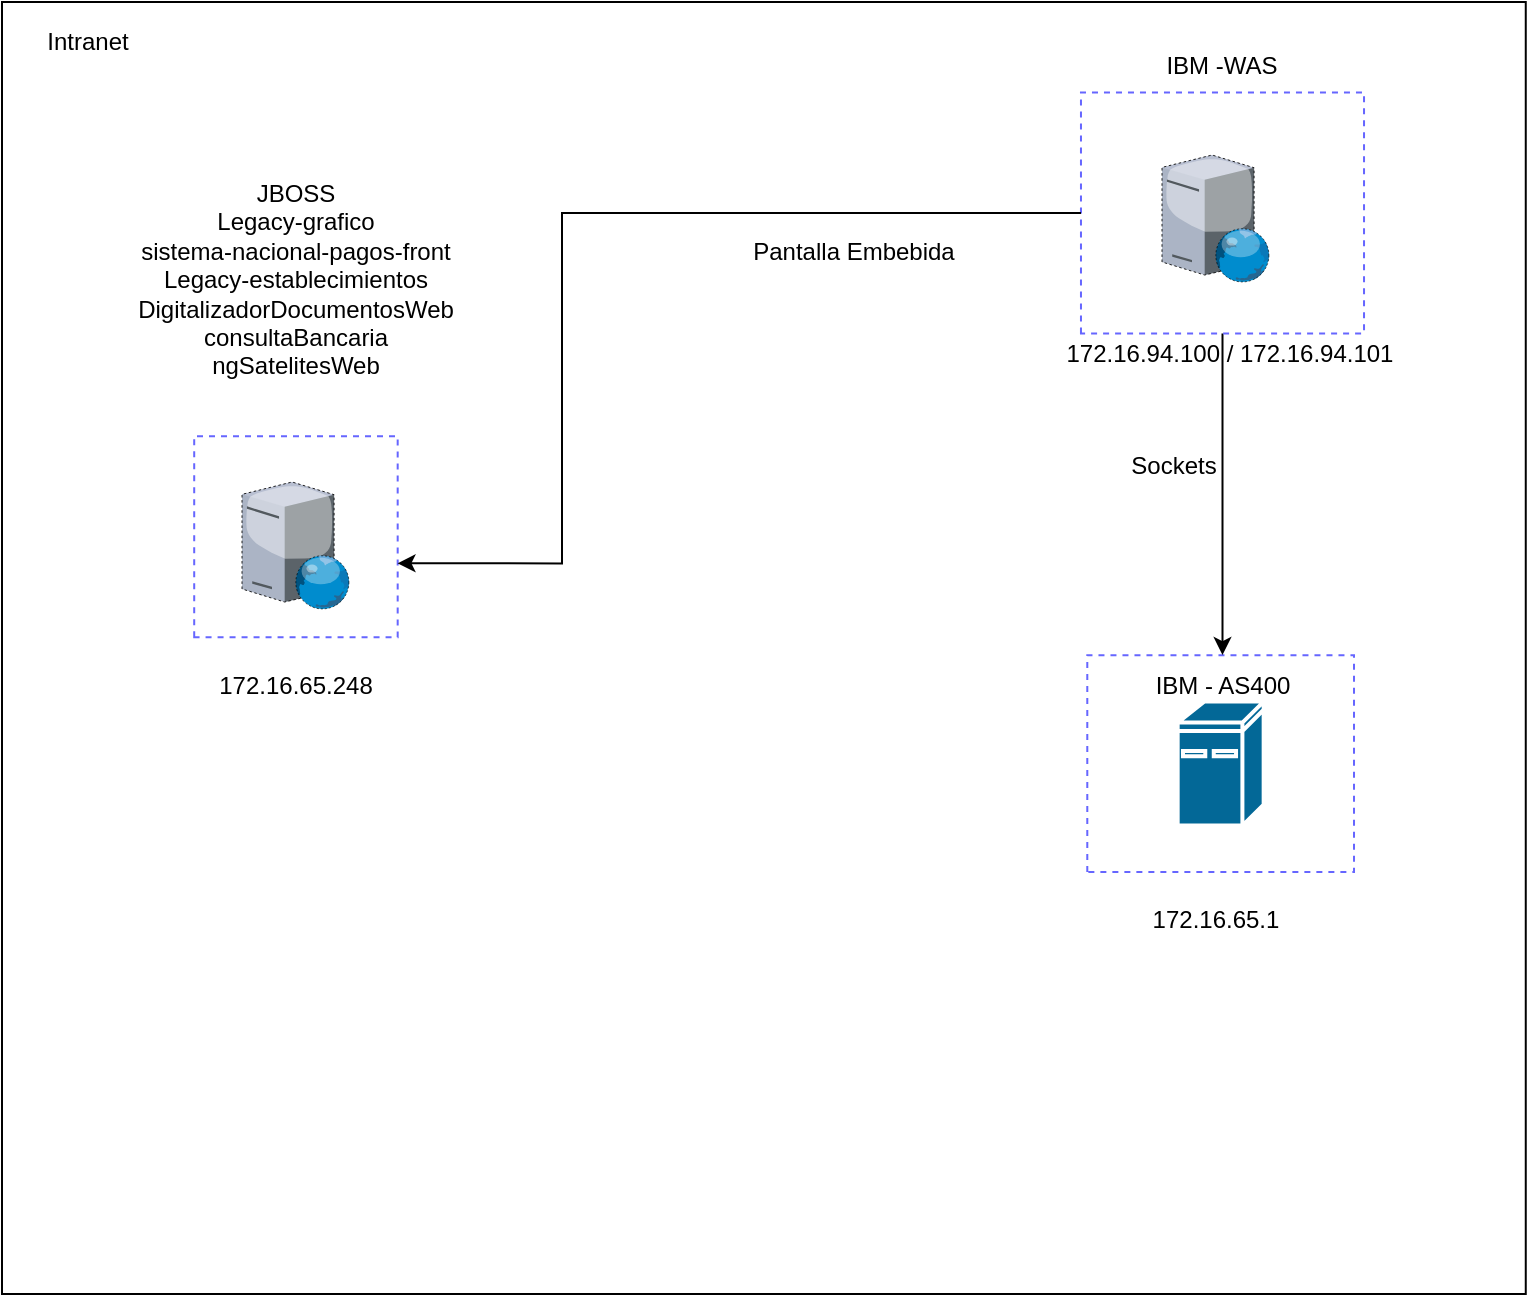 <mxfile version="27.0.8">
  <diagram name="Página-1" id="1NfzrsSBAQIXd0GixsYl">
    <mxGraphModel dx="1426" dy="751" grid="1" gridSize="10" guides="1" tooltips="1" connect="1" arrows="1" fold="1" page="1" pageScale="1" pageWidth="827" pageHeight="1169" math="0" shadow="0">
      <root>
        <mxCell id="0" />
        <mxCell id="1" parent="0" />
        <mxCell id="kDI3Yf1xW3iRwXi5C575-1" value="" style="rounded=0;whiteSpace=wrap;html=1;glass=0;dashed=1;fillStyle=auto;strokeColor=#6666FF;strokeWidth=1;fillColor=none;gradientColor=default;rotation=-90;" vertex="1" parent="1">
          <mxGeometry x="872.43" y="514.43" width="92.33" height="141.53" as="geometry" />
        </mxCell>
        <mxCell id="kDI3Yf1xW3iRwXi5C575-2" value="" style="rounded=0;whiteSpace=wrap;html=1;movable=0;resizable=0;rotatable=0;deletable=0;editable=0;locked=1;connectable=0;" vertex="1" parent="1">
          <mxGeometry x="330" y="220" width="761.88" height="646" as="geometry" />
        </mxCell>
        <mxCell id="kDI3Yf1xW3iRwXi5C575-3" value="" style="rounded=0;whiteSpace=wrap;html=1;glass=0;dashed=1;fillStyle=auto;strokeColor=#6666FF;strokeWidth=1;fillColor=none;gradientColor=default;rotation=-90;" vertex="1" parent="1">
          <mxGeometry x="885.12" y="534.11" width="108.41" height="133.36" as="geometry" />
        </mxCell>
        <mxCell id="kDI3Yf1xW3iRwXi5C575-4" value="" style="shape=mxgraph.cisco.computers_and_peripherals.ibm_mini_as400;html=1;pointerEvents=1;dashed=0;fillColor=#036897;strokeColor=#ffffff;strokeWidth=2;verticalLabelPosition=bottom;verticalAlign=top;align=center;outlineConnect=0;rounded=0;glass=0;fillStyle=auto;" vertex="1" parent="1">
          <mxGeometry x="917.83" y="569.79" width="43" height="62" as="geometry" />
        </mxCell>
        <mxCell id="kDI3Yf1xW3iRwXi5C575-5" value="" style="verticalLabelPosition=bottom;sketch=0;aspect=fixed;html=1;verticalAlign=top;strokeColor=none;align=center;outlineConnect=0;shape=mxgraph.citrix.web_server;dashed=1;" vertex="1" parent="1">
          <mxGeometry x="910" y="296.51" width="53.93" height="63.45" as="geometry" />
        </mxCell>
        <mxCell id="kDI3Yf1xW3iRwXi5C575-6" style="edgeStyle=orthogonalEdgeStyle;rounded=0;orthogonalLoop=1;jettySize=auto;html=1;" edge="1" parent="1" source="kDI3Yf1xW3iRwXi5C575-7" target="kDI3Yf1xW3iRwXi5C575-9">
          <mxGeometry relative="1" as="geometry" />
        </mxCell>
        <mxCell id="kDI3Yf1xW3iRwXi5C575-7" value="" style="rounded=0;whiteSpace=wrap;html=1;glass=0;dashed=1;fillStyle=auto;strokeColor=#6666FF;strokeWidth=1;fillColor=none;gradientColor=default;rotation=-90;" vertex="1" parent="1">
          <mxGeometry x="880" y="254.7" width="120.5" height="141.53" as="geometry" />
        </mxCell>
        <mxCell id="kDI3Yf1xW3iRwXi5C575-8" value="IBM -WAS" style="text;html=1;strokeColor=none;fillColor=none;align=center;verticalAlign=middle;whiteSpace=wrap;rounded=0;glass=0;dashed=1;fillStyle=auto;" vertex="1" parent="1">
          <mxGeometry x="910.25" y="236.51" width="60" height="30" as="geometry" />
        </mxCell>
        <mxCell id="kDI3Yf1xW3iRwXi5C575-9" value="IBM - AS400" style="text;html=1;strokeColor=none;fillColor=none;align=center;verticalAlign=middle;whiteSpace=wrap;rounded=0;glass=0;dashed=1;fillStyle=auto;" vertex="1" parent="1">
          <mxGeometry x="885.92" y="546.51" width="108.65" height="30" as="geometry" />
        </mxCell>
        <mxCell id="kDI3Yf1xW3iRwXi5C575-10" value="Sockets" style="text;html=1;strokeColor=none;fillColor=none;align=center;verticalAlign=middle;whiteSpace=wrap;rounded=0;glass=0;dashed=1;fillStyle=auto;" vertex="1" parent="1">
          <mxGeometry x="850" y="436.51" width="131.85" height="30" as="geometry" />
        </mxCell>
        <mxCell id="kDI3Yf1xW3iRwXi5C575-11" value="" style="verticalLabelPosition=bottom;sketch=0;aspect=fixed;html=1;verticalAlign=top;strokeColor=none;align=center;outlineConnect=0;shape=mxgraph.citrix.web_server;dashed=1;" vertex="1" parent="1">
          <mxGeometry x="450" y="460.0" width="53.93" height="63.45" as="geometry" />
        </mxCell>
        <mxCell id="kDI3Yf1xW3iRwXi5C575-13" value="" style="rounded=0;whiteSpace=wrap;html=1;glass=0;dashed=1;fillStyle=auto;strokeColor=#6666FF;strokeWidth=1;fillColor=none;gradientColor=default;rotation=-90;" vertex="1" parent="1">
          <mxGeometry x="426.67" y="436.51" width="100.6" height="101.74" as="geometry" />
        </mxCell>
        <mxCell id="kDI3Yf1xW3iRwXi5C575-15" style="edgeStyle=orthogonalEdgeStyle;rounded=0;orthogonalLoop=1;jettySize=auto;html=1;entryX=0.368;entryY=0.999;entryDx=0;entryDy=0;entryPerimeter=0;" edge="1" parent="1" source="kDI3Yf1xW3iRwXi5C575-7" target="kDI3Yf1xW3iRwXi5C575-13">
          <mxGeometry relative="1" as="geometry">
            <Array as="points">
              <mxPoint x="610" y="326" />
              <mxPoint x="610" y="501" />
            </Array>
          </mxGeometry>
        </mxCell>
        <mxCell id="kDI3Yf1xW3iRwXi5C575-18" value="JBOSS&lt;div&gt;Legacy-grafico&lt;/div&gt;&lt;div&gt;sistema-nacional-pagos-front&lt;/div&gt;&lt;div&gt;Legacy-establecimientos&lt;/div&gt;&lt;div&gt;DigitalizadorDocumentosWeb&lt;/div&gt;&lt;div&gt;consultaBancaria&lt;/div&gt;&lt;div&gt;ngSatelitesWeb&lt;/div&gt;&lt;div&gt;&amp;nbsp;&lt;/div&gt;" style="text;html=1;strokeColor=none;fillColor=none;align=center;verticalAlign=middle;whiteSpace=wrap;rounded=0;glass=0;dashed=1;fillStyle=auto;" vertex="1" parent="1">
          <mxGeometry x="399.04" y="296.51" width="155.85" height="139.96" as="geometry" />
        </mxCell>
        <mxCell id="kDI3Yf1xW3iRwXi5C575-19" value="Pantalla Embebida" style="text;html=1;strokeColor=none;fillColor=none;align=center;verticalAlign=middle;whiteSpace=wrap;rounded=0;glass=0;dashed=1;fillStyle=auto;" vertex="1" parent="1">
          <mxGeometry x="690" y="329.96" width="131.85" height="30" as="geometry" />
        </mxCell>
        <mxCell id="kDI3Yf1xW3iRwXi5C575-20" value="&lt;div&gt;&lt;span data-teams=&quot;true&quot;&gt;&lt;span dir=&quot;ltr&quot; class=&quot;ui-provider a b c d e f g h i j k l m n o p q r s t u v w x y z ab ac ae af ag ah ai aj ak&quot;&gt;172.16.94.100 / 172.16.94.101&lt;/span&gt;&lt;/span&gt;&lt;br&gt;&lt;/div&gt;" style="text;html=1;strokeColor=none;fillColor=none;align=center;verticalAlign=middle;whiteSpace=wrap;rounded=0;glass=0;dashed=1;fillStyle=auto;" vertex="1" parent="1">
          <mxGeometry x="850" y="381.01" width="187.57" height="30" as="geometry" />
        </mxCell>
        <mxCell id="kDI3Yf1xW3iRwXi5C575-21" value="&lt;br&gt;172.16.65.1" style="text;html=1;strokeColor=none;fillColor=none;align=center;verticalAlign=middle;whiteSpace=wrap;rounded=0;glass=0;dashed=1;fillStyle=auto;" vertex="1" parent="1">
          <mxGeometry x="871.04" y="655.96" width="131.85" height="30" as="geometry" />
        </mxCell>
        <mxCell id="kDI3Yf1xW3iRwXi5C575-22" value="&lt;div&gt;&lt;span style=&quot;background-color: transparent; color: light-dark(rgb(0, 0, 0), rgb(255, 255, 255));&quot;&gt;172.16.65.248&lt;/span&gt;&lt;br&gt;&lt;/div&gt;" style="text;html=1;strokeColor=none;fillColor=none;align=center;verticalAlign=middle;whiteSpace=wrap;rounded=0;glass=0;dashed=1;fillStyle=auto;" vertex="1" parent="1">
          <mxGeometry x="383.18" y="546.51" width="187.57" height="30" as="geometry" />
        </mxCell>
        <mxCell id="kDI3Yf1xW3iRwXi5C575-23" value="Intranet" style="text;html=1;strokeColor=none;fillColor=none;align=center;verticalAlign=middle;whiteSpace=wrap;rounded=0;glass=0;dashed=1;fillStyle=auto;" vertex="1" parent="1">
          <mxGeometry x="343.29" y="224.7" width="60" height="30" as="geometry" />
        </mxCell>
      </root>
    </mxGraphModel>
  </diagram>
</mxfile>
